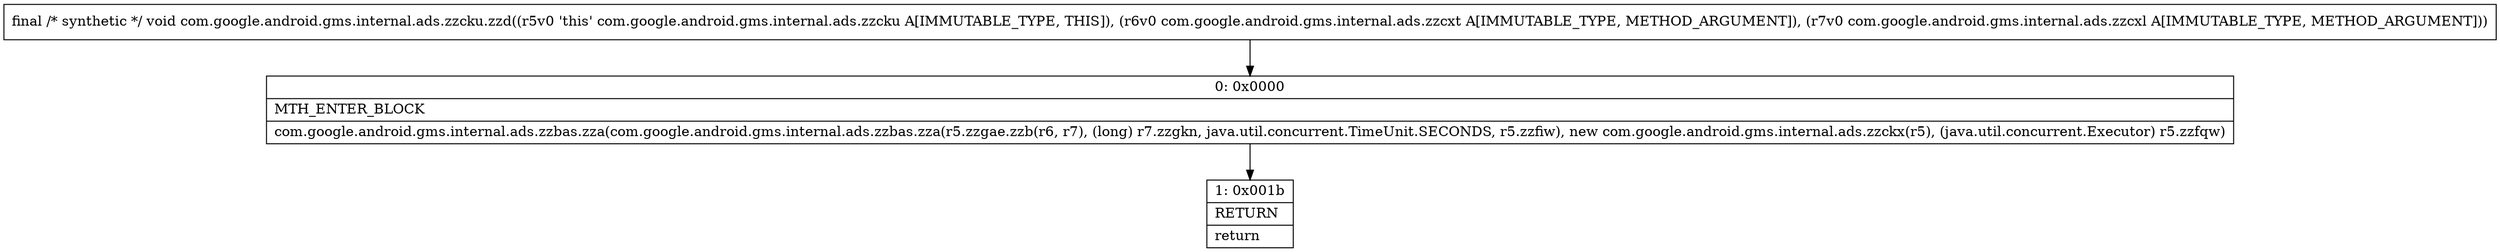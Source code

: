 digraph "CFG forcom.google.android.gms.internal.ads.zzcku.zzd(Lcom\/google\/android\/gms\/internal\/ads\/zzcxt;Lcom\/google\/android\/gms\/internal\/ads\/zzcxl;)V" {
Node_0 [shape=record,label="{0\:\ 0x0000|MTH_ENTER_BLOCK\l|com.google.android.gms.internal.ads.zzbas.zza(com.google.android.gms.internal.ads.zzbas.zza(r5.zzgae.zzb(r6, r7), (long) r7.zzgkn, java.util.concurrent.TimeUnit.SECONDS, r5.zzfiw), new com.google.android.gms.internal.ads.zzckx(r5), (java.util.concurrent.Executor) r5.zzfqw)\l}"];
Node_1 [shape=record,label="{1\:\ 0x001b|RETURN\l|return\l}"];
MethodNode[shape=record,label="{final \/* synthetic *\/ void com.google.android.gms.internal.ads.zzcku.zzd((r5v0 'this' com.google.android.gms.internal.ads.zzcku A[IMMUTABLE_TYPE, THIS]), (r6v0 com.google.android.gms.internal.ads.zzcxt A[IMMUTABLE_TYPE, METHOD_ARGUMENT]), (r7v0 com.google.android.gms.internal.ads.zzcxl A[IMMUTABLE_TYPE, METHOD_ARGUMENT])) }"];
MethodNode -> Node_0;
Node_0 -> Node_1;
}

